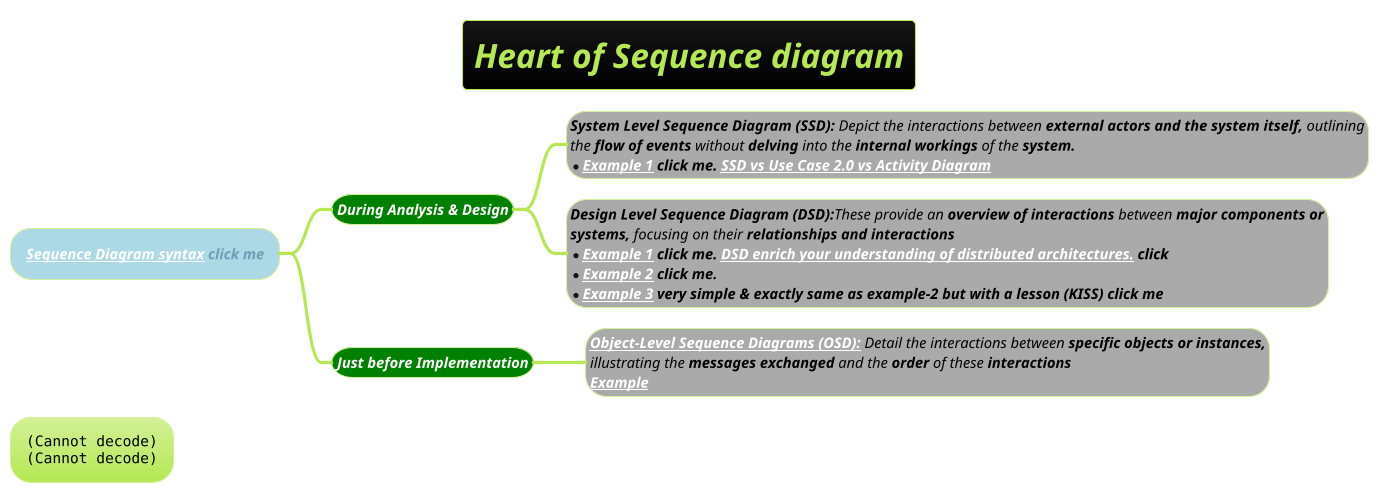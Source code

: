 @startmindmap
!theme hacker
*[#lightblue] <b><i><size:14>[[docs/2-uml/PlantUML/sequence-diagram/sequence-diagram-syntax.png Sequence Diagram syntax]] click me
**[#green] <color #white><b><i><size:14>During Analysis & Design
***[#a]:<color #black><i><size:14><b>System Level Sequence Diagram (SSD):</b> Depict the interactions between **external actors and the system itself,** outlining
<i><size:14><color #black>the **flow of events** without **delving** into the **internal workings** of the <b>system.
*<i><size:14><color #black><b>[[docs/2-uml/PlantUML/sequence-diagram/images/img_2.png Example 1]] click me. [[docs/2-uml/PlantUML/sequence-diagram/images/img_12.png SSD vs Use Case 2.0 vs Activity Diagram]];

***[#a]:<color #black><i><size:14><b>Design Level Sequence Diagram (DSD):</b>These provide an **overview of interactions** between <b>major components or
<i><size:14><color #black>**systems,** focusing on their <b>relationships and interactions
*<i><size:14><color #black><b>[[docs/2-uml/PlantUML/sequence-diagram/AWS-sequence-diagram.puml Example 1]] click me. [[https://aws.amazon.com/blogs/architecture/sequence-diagrams-enrich-your-understanding-of-distributed-architectures/ DSD enrich your understanding of distributed architectures.]] click
*<i><size:14><color #black><b>[[docs/2-uml/PlantUML/sequence-diagram/AWS-sequence-diagram1.puml Example 2]] click me.
*<i><size:14><color #black><b>[[docs/2-uml/PlantUML/sequence-diagram/AWS-sequence-diagram2.puml Example 3]] very simple & exactly same as example-2 but with a lesson (KISS) click me;
**[#green] <color #white><b><i><size:14>Just before Implementation
***[#a]:<color #black><i><size:14><b>[[docs/2-uml/PlantUML/sequence-diagram/images/img_12.png Object-Level Sequence Diagrams (OSD):]]</b> Detail the interactions between **specific objects or instances,**
<i><size:14><color #black>illustrating the **messages exchanged** and the **order** of these <b>interactions
<i><size:14><color #black><b>[[docs/2-uml/PlantUML/sequence-diagram/images/img_12.png Example]];

title =<b><i>Heart of Sequence diagram

*:<img:images/img.png>
<img:images/img_1.png{scale=.94}>;

@endmindmap